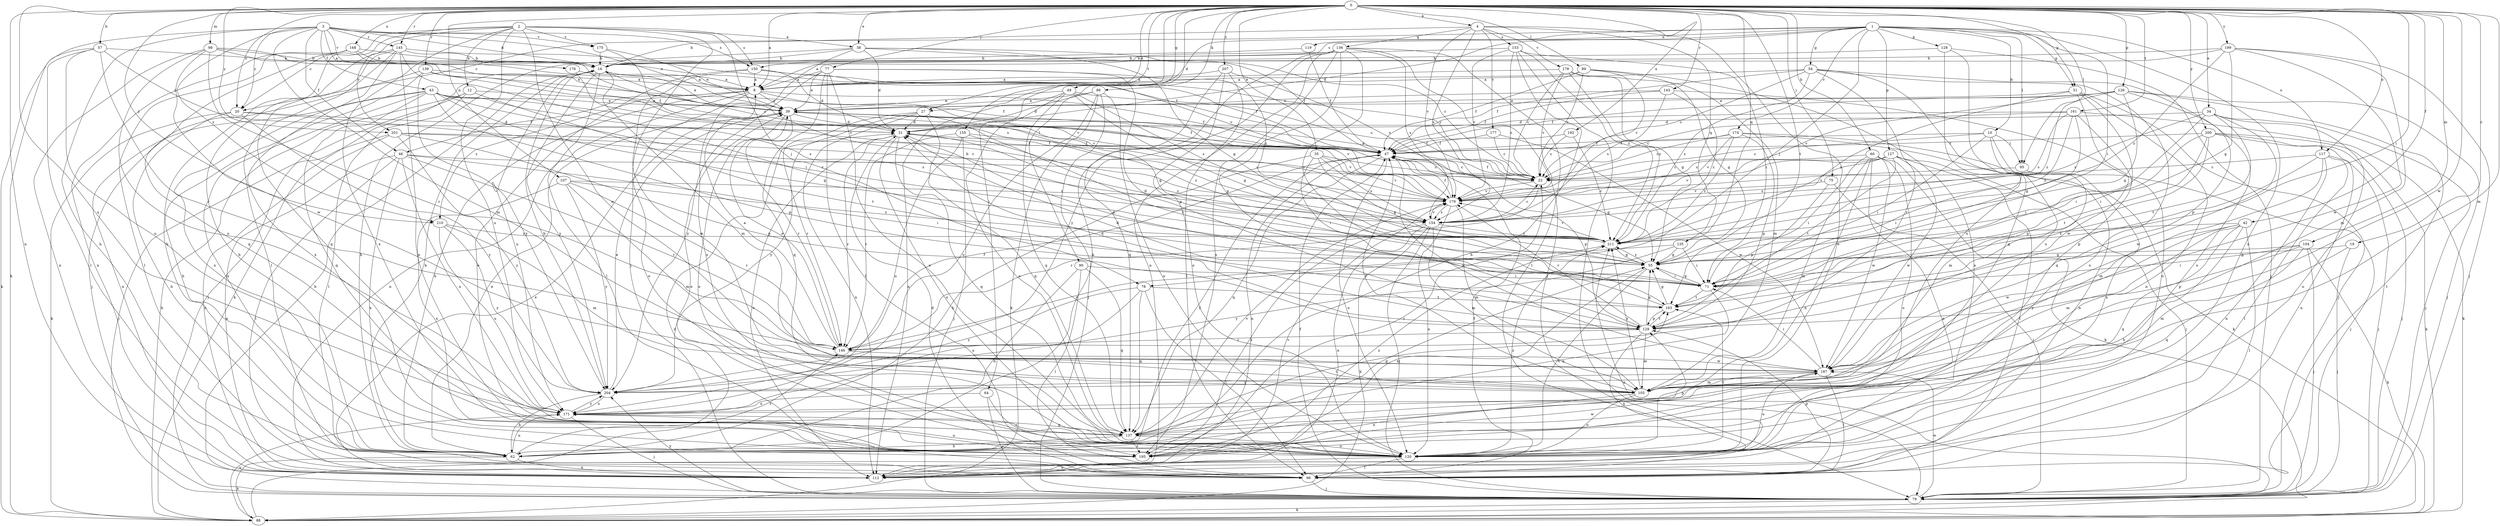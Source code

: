 strict digraph  {
0;
1;
2;
3;
4;
8;
10;
12;
16;
19;
20;
23;
27;
31;
34;
35;
38;
39;
42;
43;
46;
47;
49;
51;
54;
55;
57;
60;
62;
64;
71;
75;
77;
78;
79;
86;
88;
89;
90;
95;
96;
98;
104;
105;
107;
112;
117;
119;
120;
126;
127;
128;
129;
135;
136;
137;
139;
143;
145;
146;
150;
153;
154;
155;
161;
163;
168;
171;
174;
175;
176;
177;
178;
179;
187;
192;
195;
199;
200;
201;
204;
207;
210;
211;
0 -> 4  [label=a];
0 -> 8  [label=a];
0 -> 19  [label=c];
0 -> 20  [label=c];
0 -> 27  [label=d];
0 -> 34  [label=e];
0 -> 35  [label=e];
0 -> 38  [label=e];
0 -> 42  [label=f];
0 -> 49  [label=g];
0 -> 51  [label=g];
0 -> 57  [label=h];
0 -> 60  [label=h];
0 -> 64  [label=i];
0 -> 71  [label=i];
0 -> 75  [label=j];
0 -> 77  [label=j];
0 -> 86  [label=k];
0 -> 89  [label=l];
0 -> 90  [label=l];
0 -> 95  [label=l];
0 -> 98  [label=m];
0 -> 104  [label=m];
0 -> 105  [label=m];
0 -> 107  [label=n];
0 -> 112  [label=n];
0 -> 117  [label=o];
0 -> 126  [label=p];
0 -> 135  [label=q];
0 -> 139  [label=r];
0 -> 143  [label=r];
0 -> 145  [label=r];
0 -> 155  [label=t];
0 -> 161  [label=t];
0 -> 163  [label=t];
0 -> 168  [label=u];
0 -> 171  [label=u];
0 -> 187  [label=w];
0 -> 192  [label=x];
0 -> 199  [label=y];
0 -> 200  [label=y];
0 -> 201  [label=y];
0 -> 207  [label=z];
0 -> 210  [label=z];
1 -> 10  [label=b];
1 -> 20  [label=c];
1 -> 27  [label=d];
1 -> 31  [label=d];
1 -> 51  [label=g];
1 -> 54  [label=g];
1 -> 71  [label=i];
1 -> 78  [label=j];
1 -> 95  [label=l];
1 -> 117  [label=o];
1 -> 119  [label=o];
1 -> 120  [label=o];
1 -> 127  [label=p];
1 -> 128  [label=p];
1 -> 150  [label=s];
1 -> 174  [label=v];
2 -> 12  [label=b];
2 -> 20  [label=c];
2 -> 38  [label=e];
2 -> 62  [label=h];
2 -> 78  [label=j];
2 -> 79  [label=j];
2 -> 150  [label=s];
2 -> 171  [label=u];
2 -> 175  [label=v];
2 -> 187  [label=w];
2 -> 195  [label=x];
2 -> 201  [label=y];
3 -> 8  [label=a];
3 -> 16  [label=b];
3 -> 20  [label=c];
3 -> 39  [label=e];
3 -> 43  [label=f];
3 -> 46  [label=f];
3 -> 62  [label=h];
3 -> 88  [label=k];
3 -> 105  [label=m];
3 -> 145  [label=r];
3 -> 150  [label=s];
3 -> 175  [label=v];
3 -> 176  [label=v];
3 -> 210  [label=z];
4 -> 16  [label=b];
4 -> 120  [label=o];
4 -> 135  [label=q];
4 -> 136  [label=q];
4 -> 153  [label=s];
4 -> 154  [label=s];
4 -> 177  [label=v];
4 -> 178  [label=v];
4 -> 179  [label=v];
8 -> 39  [label=e];
8 -> 46  [label=f];
8 -> 47  [label=f];
8 -> 55  [label=g];
8 -> 62  [label=h];
8 -> 112  [label=n];
8 -> 120  [label=o];
8 -> 210  [label=z];
10 -> 23  [label=c];
10 -> 47  [label=f];
10 -> 71  [label=i];
10 -> 95  [label=l];
10 -> 105  [label=m];
10 -> 195  [label=x];
12 -> 39  [label=e];
12 -> 79  [label=j];
12 -> 88  [label=k];
12 -> 96  [label=l];
12 -> 163  [label=t];
16 -> 8  [label=a];
16 -> 39  [label=e];
16 -> 88  [label=k];
16 -> 96  [label=l];
16 -> 105  [label=m];
16 -> 171  [label=u];
16 -> 204  [label=y];
19 -> 55  [label=g];
19 -> 79  [label=j];
19 -> 105  [label=m];
20 -> 31  [label=d];
20 -> 62  [label=h];
20 -> 88  [label=k];
20 -> 154  [label=s];
20 -> 204  [label=y];
23 -> 39  [label=e];
23 -> 47  [label=f];
23 -> 146  [label=r];
23 -> 179  [label=v];
27 -> 31  [label=d];
27 -> 112  [label=n];
27 -> 137  [label=q];
27 -> 146  [label=r];
27 -> 163  [label=t];
27 -> 204  [label=y];
31 -> 47  [label=f];
31 -> 112  [label=n];
31 -> 120  [label=o];
31 -> 137  [label=q];
31 -> 146  [label=r];
31 -> 179  [label=v];
34 -> 31  [label=d];
34 -> 71  [label=i];
34 -> 79  [label=j];
34 -> 120  [label=o];
34 -> 154  [label=s];
34 -> 163  [label=t];
34 -> 187  [label=w];
35 -> 23  [label=c];
35 -> 55  [label=g];
35 -> 62  [label=h];
35 -> 71  [label=i];
35 -> 154  [label=s];
35 -> 179  [label=v];
38 -> 16  [label=b];
38 -> 23  [label=c];
38 -> 31  [label=d];
38 -> 47  [label=f];
38 -> 55  [label=g];
38 -> 62  [label=h];
38 -> 195  [label=x];
39 -> 31  [label=d];
39 -> 47  [label=f];
39 -> 120  [label=o];
39 -> 146  [label=r];
39 -> 179  [label=v];
39 -> 211  [label=z];
42 -> 62  [label=h];
42 -> 96  [label=l];
42 -> 105  [label=m];
42 -> 137  [label=q];
42 -> 187  [label=w];
42 -> 204  [label=y];
42 -> 211  [label=z];
43 -> 39  [label=e];
43 -> 55  [label=g];
43 -> 62  [label=h];
43 -> 112  [label=n];
43 -> 129  [label=p];
43 -> 137  [label=q];
43 -> 154  [label=s];
43 -> 179  [label=v];
43 -> 195  [label=x];
43 -> 211  [label=z];
46 -> 23  [label=c];
46 -> 71  [label=i];
46 -> 96  [label=l];
46 -> 112  [label=n];
46 -> 146  [label=r];
46 -> 171  [label=u];
46 -> 195  [label=x];
47 -> 23  [label=c];
47 -> 55  [label=g];
47 -> 112  [label=n];
47 -> 120  [label=o];
47 -> 129  [label=p];
47 -> 137  [label=q];
47 -> 187  [label=w];
49 -> 23  [label=c];
49 -> 39  [label=e];
49 -> 55  [label=g];
49 -> 112  [label=n];
49 -> 120  [label=o];
49 -> 137  [label=q];
49 -> 154  [label=s];
51 -> 39  [label=e];
51 -> 79  [label=j];
51 -> 112  [label=n];
51 -> 137  [label=q];
51 -> 187  [label=w];
51 -> 211  [label=z];
54 -> 8  [label=a];
54 -> 23  [label=c];
54 -> 47  [label=f];
54 -> 120  [label=o];
54 -> 146  [label=r];
54 -> 171  [label=u];
54 -> 195  [label=x];
54 -> 211  [label=z];
55 -> 71  [label=i];
55 -> 120  [label=o];
55 -> 195  [label=x];
55 -> 211  [label=z];
57 -> 16  [label=b];
57 -> 31  [label=d];
57 -> 88  [label=k];
57 -> 96  [label=l];
57 -> 146  [label=r];
57 -> 171  [label=u];
60 -> 23  [label=c];
60 -> 62  [label=h];
60 -> 71  [label=i];
60 -> 88  [label=k];
60 -> 105  [label=m];
60 -> 112  [label=n];
60 -> 120  [label=o];
60 -> 187  [label=w];
62 -> 16  [label=b];
62 -> 39  [label=e];
62 -> 47  [label=f];
62 -> 55  [label=g];
62 -> 88  [label=k];
62 -> 112  [label=n];
62 -> 146  [label=r];
62 -> 171  [label=u];
64 -> 79  [label=j];
64 -> 120  [label=o];
64 -> 171  [label=u];
71 -> 31  [label=d];
71 -> 55  [label=g];
71 -> 137  [label=q];
71 -> 163  [label=t];
75 -> 79  [label=j];
75 -> 129  [label=p];
75 -> 179  [label=v];
77 -> 8  [label=a];
77 -> 39  [label=e];
77 -> 96  [label=l];
77 -> 120  [label=o];
77 -> 129  [label=p];
77 -> 137  [label=q];
77 -> 154  [label=s];
77 -> 204  [label=y];
78 -> 96  [label=l];
78 -> 137  [label=q];
78 -> 163  [label=t];
78 -> 171  [label=u];
78 -> 204  [label=y];
79 -> 16  [label=b];
79 -> 47  [label=f];
79 -> 88  [label=k];
79 -> 187  [label=w];
79 -> 204  [label=y];
86 -> 31  [label=d];
86 -> 39  [label=e];
86 -> 79  [label=j];
86 -> 88  [label=k];
86 -> 120  [label=o];
86 -> 171  [label=u];
88 -> 31  [label=d];
88 -> 171  [label=u];
88 -> 211  [label=z];
89 -> 8  [label=a];
89 -> 23  [label=c];
89 -> 47  [label=f];
89 -> 55  [label=g];
89 -> 120  [label=o];
89 -> 179  [label=v];
90 -> 62  [label=h];
90 -> 71  [label=i];
90 -> 96  [label=l];
90 -> 137  [label=q];
95 -> 71  [label=i];
95 -> 79  [label=j];
95 -> 179  [label=v];
96 -> 31  [label=d];
96 -> 47  [label=f];
96 -> 79  [label=j];
96 -> 129  [label=p];
98 -> 16  [label=b];
98 -> 39  [label=e];
98 -> 47  [label=f];
98 -> 112  [label=n];
98 -> 146  [label=r];
98 -> 171  [label=u];
98 -> 187  [label=w];
104 -> 55  [label=g];
104 -> 71  [label=i];
104 -> 79  [label=j];
104 -> 88  [label=k];
104 -> 129  [label=p];
104 -> 137  [label=q];
105 -> 47  [label=f];
105 -> 120  [label=o];
105 -> 195  [label=x];
105 -> 211  [label=z];
107 -> 105  [label=m];
107 -> 146  [label=r];
107 -> 179  [label=v];
107 -> 195  [label=x];
107 -> 204  [label=y];
107 -> 211  [label=z];
112 -> 39  [label=e];
112 -> 179  [label=v];
117 -> 23  [label=c];
117 -> 79  [label=j];
117 -> 96  [label=l];
117 -> 105  [label=m];
117 -> 112  [label=n];
117 -> 129  [label=p];
119 -> 16  [label=b];
119 -> 47  [label=f];
120 -> 39  [label=e];
120 -> 96  [label=l];
120 -> 112  [label=n];
120 -> 129  [label=p];
120 -> 163  [label=t];
120 -> 211  [label=z];
126 -> 39  [label=e];
126 -> 47  [label=f];
126 -> 55  [label=g];
126 -> 79  [label=j];
126 -> 96  [label=l];
126 -> 129  [label=p];
126 -> 179  [label=v];
126 -> 211  [label=z];
127 -> 23  [label=c];
127 -> 79  [label=j];
127 -> 96  [label=l];
127 -> 154  [label=s];
127 -> 163  [label=t];
127 -> 179  [label=v];
127 -> 187  [label=w];
128 -> 16  [label=b];
128 -> 79  [label=j];
128 -> 137  [label=q];
128 -> 171  [label=u];
129 -> 31  [label=d];
129 -> 55  [label=g];
129 -> 105  [label=m];
129 -> 112  [label=n];
129 -> 146  [label=r];
129 -> 163  [label=t];
129 -> 179  [label=v];
135 -> 55  [label=g];
135 -> 71  [label=i];
135 -> 146  [label=r];
135 -> 204  [label=y];
136 -> 16  [label=b];
136 -> 62  [label=h];
136 -> 71  [label=i];
136 -> 79  [label=j];
136 -> 96  [label=l];
136 -> 112  [label=n];
136 -> 129  [label=p];
136 -> 154  [label=s];
136 -> 195  [label=x];
136 -> 204  [label=y];
137 -> 62  [label=h];
137 -> 120  [label=o];
137 -> 163  [label=t];
137 -> 179  [label=v];
137 -> 195  [label=x];
139 -> 8  [label=a];
139 -> 47  [label=f];
139 -> 79  [label=j];
139 -> 179  [label=v];
139 -> 195  [label=x];
139 -> 204  [label=y];
143 -> 39  [label=e];
143 -> 47  [label=f];
143 -> 120  [label=o];
143 -> 154  [label=s];
143 -> 211  [label=z];
145 -> 16  [label=b];
145 -> 62  [label=h];
145 -> 71  [label=i];
145 -> 96  [label=l];
145 -> 120  [label=o];
145 -> 137  [label=q];
145 -> 179  [label=v];
145 -> 195  [label=x];
146 -> 8  [label=a];
146 -> 39  [label=e];
146 -> 47  [label=f];
146 -> 187  [label=w];
150 -> 8  [label=a];
150 -> 23  [label=c];
150 -> 31  [label=d];
150 -> 47  [label=f];
150 -> 105  [label=m];
150 -> 120  [label=o];
153 -> 16  [label=b];
153 -> 62  [label=h];
153 -> 71  [label=i];
153 -> 79  [label=j];
153 -> 154  [label=s];
153 -> 179  [label=v];
153 -> 211  [label=z];
154 -> 23  [label=c];
154 -> 79  [label=j];
154 -> 88  [label=k];
154 -> 105  [label=m];
154 -> 112  [label=n];
154 -> 179  [label=v];
154 -> 195  [label=x];
154 -> 211  [label=z];
155 -> 47  [label=f];
155 -> 79  [label=j];
155 -> 146  [label=r];
155 -> 171  [label=u];
155 -> 211  [label=z];
161 -> 23  [label=c];
161 -> 31  [label=d];
161 -> 55  [label=g];
161 -> 71  [label=i];
161 -> 88  [label=k];
161 -> 154  [label=s];
161 -> 211  [label=z];
163 -> 31  [label=d];
163 -> 55  [label=g];
163 -> 129  [label=p];
168 -> 16  [label=b];
168 -> 23  [label=c];
168 -> 47  [label=f];
168 -> 96  [label=l];
168 -> 112  [label=n];
168 -> 137  [label=q];
171 -> 79  [label=j];
171 -> 137  [label=q];
171 -> 204  [label=y];
174 -> 23  [label=c];
174 -> 47  [label=f];
174 -> 88  [label=k];
174 -> 112  [label=n];
174 -> 129  [label=p];
174 -> 179  [label=v];
174 -> 211  [label=z];
175 -> 16  [label=b];
175 -> 39  [label=e];
175 -> 154  [label=s];
176 -> 8  [label=a];
176 -> 179  [label=v];
177 -> 23  [label=c];
177 -> 47  [label=f];
177 -> 187  [label=w];
178 -> 8  [label=a];
178 -> 23  [label=c];
178 -> 55  [label=g];
178 -> 105  [label=m];
178 -> 179  [label=v];
178 -> 211  [label=z];
179 -> 47  [label=f];
179 -> 105  [label=m];
179 -> 120  [label=o];
179 -> 154  [label=s];
187 -> 71  [label=i];
187 -> 96  [label=l];
187 -> 105  [label=m];
187 -> 120  [label=o];
187 -> 204  [label=y];
192 -> 23  [label=c];
192 -> 47  [label=f];
192 -> 211  [label=z];
195 -> 23  [label=c];
195 -> 171  [label=u];
195 -> 187  [label=w];
195 -> 211  [label=z];
199 -> 8  [label=a];
199 -> 16  [label=b];
199 -> 55  [label=g];
199 -> 79  [label=j];
199 -> 105  [label=m];
199 -> 187  [label=w];
199 -> 211  [label=z];
200 -> 47  [label=f];
200 -> 71  [label=i];
200 -> 79  [label=j];
200 -> 88  [label=k];
200 -> 112  [label=n];
200 -> 129  [label=p];
200 -> 163  [label=t];
201 -> 23  [label=c];
201 -> 47  [label=f];
201 -> 79  [label=j];
201 -> 112  [label=n];
201 -> 129  [label=p];
201 -> 204  [label=y];
204 -> 16  [label=b];
204 -> 39  [label=e];
204 -> 62  [label=h];
204 -> 171  [label=u];
207 -> 8  [label=a];
207 -> 96  [label=l];
207 -> 120  [label=o];
207 -> 137  [label=q];
207 -> 179  [label=v];
210 -> 105  [label=m];
210 -> 171  [label=u];
210 -> 204  [label=y];
210 -> 211  [label=z];
211 -> 16  [label=b];
211 -> 31  [label=d];
211 -> 55  [label=g];
211 -> 179  [label=v];
}
